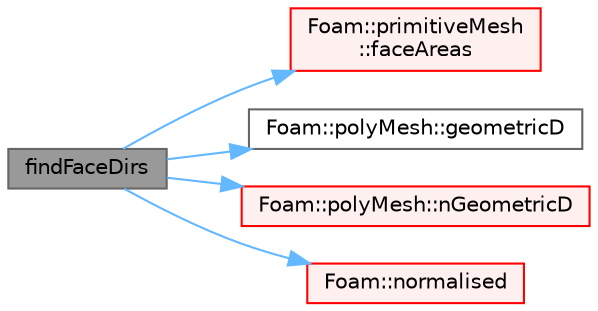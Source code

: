 digraph "findFaceDirs"
{
 // LATEX_PDF_SIZE
  bgcolor="transparent";
  edge [fontname=Helvetica,fontsize=10,labelfontname=Helvetica,labelfontsize=10];
  node [fontname=Helvetica,fontsize=10,shape=box,height=0.2,width=0.4];
  rankdir="LR";
  Node1 [id="Node000001",label="findFaceDirs",height=0.2,width=0.4,color="gray40", fillcolor="grey60", style="filled", fontcolor="black",tooltip=" "];
  Node1 -> Node2 [id="edge1_Node000001_Node000002",color="steelblue1",style="solid",tooltip=" "];
  Node2 [id="Node000002",label="Foam::primitiveMesh\l::faceAreas",height=0.2,width=0.4,color="red", fillcolor="#FFF0F0", style="filled",URL="$classFoam_1_1primitiveMesh.html#adefd042a02b5fa7ab8ab95063a631420",tooltip=" "];
  Node1 -> Node4 [id="edge2_Node000001_Node000004",color="steelblue1",style="solid",tooltip=" "];
  Node4 [id="Node000004",label="Foam::polyMesh::geometricD",height=0.2,width=0.4,color="grey40", fillcolor="white", style="filled",URL="$classFoam_1_1polyMesh.html#afeb0c5ec9cb10317d78597051a1bead2",tooltip=" "];
  Node1 -> Node5 [id="edge3_Node000001_Node000005",color="steelblue1",style="solid",tooltip=" "];
  Node5 [id="Node000005",label="Foam::polyMesh::nGeometricD",height=0.2,width=0.4,color="red", fillcolor="#FFF0F0", style="filled",URL="$classFoam_1_1polyMesh.html#a13bdd7dac9c1c63be5f5ad4f4bcf2f63",tooltip=" "];
  Node1 -> Node7 [id="edge4_Node000001_Node000007",color="steelblue1",style="solid",tooltip=" "];
  Node7 [id="Node000007",label="Foam::normalised",height=0.2,width=0.4,color="red", fillcolor="#FFF0F0", style="filled",URL="$namespaceFoam.html#a28414de435fdb36254b463728306dcaa",tooltip=" "];
}
